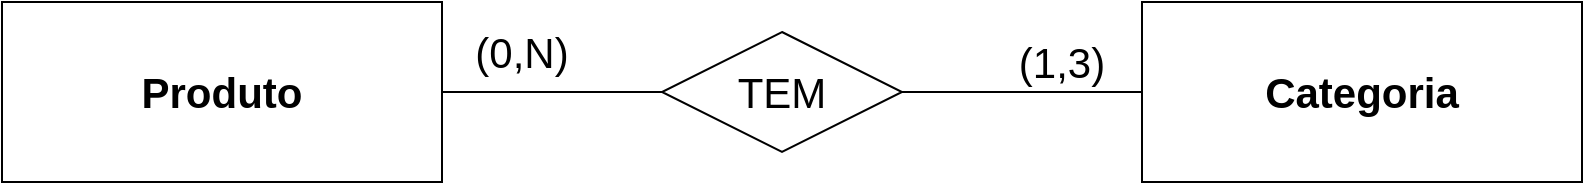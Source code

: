 <mxfile>
    <diagram id="ELyiiMZmigqzXlgS22AG" name="MODELO CONCEITUAL">
        <mxGraphModel dx="1164" dy="779" grid="1" gridSize="10" guides="1" tooltips="1" connect="1" arrows="1" fold="1" page="1" pageScale="1" pageWidth="1100" pageHeight="1700" math="0" shadow="0">
            <root>
                <mxCell id="0"/>
                <mxCell id="1" parent="0"/>
                <mxCell id="4" value="&lt;b&gt;&lt;font style=&quot;font-size: 21px;&quot;&gt;Produto&lt;/font&gt;&lt;/b&gt;" style="whiteSpace=wrap;html=1;align=center;" vertex="1" parent="1">
                    <mxGeometry x="160" y="280" width="220" height="90" as="geometry"/>
                </mxCell>
                <mxCell id="5" value="&lt;b&gt;&lt;font style=&quot;font-size: 21px;&quot;&gt;Categoria&lt;/font&gt;&lt;/b&gt;" style="whiteSpace=wrap;html=1;align=center;" vertex="1" parent="1">
                    <mxGeometry x="730" y="280" width="220" height="90" as="geometry"/>
                </mxCell>
                <mxCell id="7" style="edgeStyle=none;html=1;exitX=0;exitY=0.5;exitDx=0;exitDy=0;fontSize=21;endArrow=none;endFill=0;" edge="1" parent="1" source="6" target="4">
                    <mxGeometry relative="1" as="geometry"/>
                </mxCell>
                <mxCell id="8" style="edgeStyle=none;html=1;exitX=1;exitY=0.5;exitDx=0;exitDy=0;fontSize=21;endArrow=none;endFill=0;" edge="1" parent="1" source="6" target="5">
                    <mxGeometry relative="1" as="geometry"/>
                </mxCell>
                <mxCell id="6" value="TEM" style="shape=rhombus;perimeter=rhombusPerimeter;whiteSpace=wrap;html=1;align=center;fontSize=21;" vertex="1" parent="1">
                    <mxGeometry x="490" y="295" width="120" height="60" as="geometry"/>
                </mxCell>
                <mxCell id="9" value="(1,3)" style="text;html=1;strokeColor=none;fillColor=none;align=center;verticalAlign=middle;whiteSpace=wrap;rounded=0;fontSize=21;" vertex="1" parent="1">
                    <mxGeometry x="660" y="295" width="60" height="30" as="geometry"/>
                </mxCell>
                <mxCell id="10" value="(0,N)" style="text;html=1;strokeColor=none;fillColor=none;align=center;verticalAlign=middle;whiteSpace=wrap;rounded=0;fontSize=21;" vertex="1" parent="1">
                    <mxGeometry x="390" y="290" width="60" height="30" as="geometry"/>
                </mxCell>
            </root>
        </mxGraphModel>
    </diagram>
    <diagram id="Hv4QPecI1WFg5UhihjHh" name="MODELO LÓGICO">
        <mxGraphModel dx="1164" dy="779" grid="1" gridSize="10" guides="1" tooltips="1" connect="1" arrows="1" fold="1" page="1" pageScale="1" pageWidth="1100" pageHeight="1700" math="0" shadow="0">
            <root>
                <mxCell id="0"/>
                <mxCell id="1" parent="0"/>
                <mxCell id="4zepP4z_YuRiQ2iafZh4-1" value="produtos" style="shape=table;startSize=30;container=1;collapsible=1;childLayout=tableLayout;fixedRows=1;rowLines=0;fontStyle=1;align=center;resizeLast=1;fontSize=21;" vertex="1" parent="1">
                    <mxGeometry x="10" y="190" width="300" height="210" as="geometry"/>
                </mxCell>
                <mxCell id="4zepP4z_YuRiQ2iafZh4-2" value="" style="shape=tableRow;horizontal=0;startSize=0;swimlaneHead=0;swimlaneBody=0;fillColor=none;collapsible=0;dropTarget=0;points=[[0,0.5],[1,0.5]];portConstraint=eastwest;top=0;left=0;right=0;bottom=1;fontSize=21;" vertex="1" parent="4zepP4z_YuRiQ2iafZh4-1">
                    <mxGeometry y="30" width="300" height="30" as="geometry"/>
                </mxCell>
                <mxCell id="4zepP4z_YuRiQ2iafZh4-3" value="PK" style="shape=partialRectangle;connectable=0;fillColor=none;top=0;left=0;bottom=0;right=0;fontStyle=1;overflow=hidden;fontSize=21;" vertex="1" parent="4zepP4z_YuRiQ2iafZh4-2">
                    <mxGeometry width="40" height="30" as="geometry">
                        <mxRectangle width="40" height="30" as="alternateBounds"/>
                    </mxGeometry>
                </mxCell>
                <mxCell id="4zepP4z_YuRiQ2iafZh4-4" value="id: UUID" style="shape=partialRectangle;connectable=0;fillColor=none;top=0;left=0;bottom=0;right=0;align=left;spacingLeft=6;fontStyle=5;overflow=hidden;fontSize=18;" vertex="1" parent="4zepP4z_YuRiQ2iafZh4-2">
                    <mxGeometry x="40" width="260" height="30" as="geometry">
                        <mxRectangle width="260" height="30" as="alternateBounds"/>
                    </mxGeometry>
                </mxCell>
                <mxCell id="4zepP4z_YuRiQ2iafZh4-5" value="" style="shape=tableRow;horizontal=0;startSize=0;swimlaneHead=0;swimlaneBody=0;fillColor=none;collapsible=0;dropTarget=0;points=[[0,0.5],[1,0.5]];portConstraint=eastwest;top=0;left=0;right=0;bottom=0;fontSize=21;" vertex="1" parent="4zepP4z_YuRiQ2iafZh4-1">
                    <mxGeometry y="60" width="300" height="30" as="geometry"/>
                </mxCell>
                <mxCell id="4zepP4z_YuRiQ2iafZh4-6" value="" style="shape=partialRectangle;connectable=0;fillColor=none;top=0;left=0;bottom=0;right=0;editable=1;overflow=hidden;fontSize=21;" vertex="1" parent="4zepP4z_YuRiQ2iafZh4-5">
                    <mxGeometry width="40" height="30" as="geometry">
                        <mxRectangle width="40" height="30" as="alternateBounds"/>
                    </mxGeometry>
                </mxCell>
                <mxCell id="4zepP4z_YuRiQ2iafZh4-7" value="nome: String(50)" style="shape=partialRectangle;connectable=0;fillColor=none;top=0;left=0;bottom=0;right=0;align=left;spacingLeft=6;overflow=hidden;fontSize=21;" vertex="1" parent="4zepP4z_YuRiQ2iafZh4-5">
                    <mxGeometry x="40" width="260" height="30" as="geometry">
                        <mxRectangle width="260" height="30" as="alternateBounds"/>
                    </mxGeometry>
                </mxCell>
                <mxCell id="4zepP4z_YuRiQ2iafZh4-8" value="" style="shape=tableRow;horizontal=0;startSize=0;swimlaneHead=0;swimlaneBody=0;fillColor=none;collapsible=0;dropTarget=0;points=[[0,0.5],[1,0.5]];portConstraint=eastwest;top=0;left=0;right=0;bottom=0;fontSize=21;" vertex="1" parent="4zepP4z_YuRiQ2iafZh4-1">
                    <mxGeometry y="90" width="300" height="30" as="geometry"/>
                </mxCell>
                <mxCell id="4zepP4z_YuRiQ2iafZh4-9" value="" style="shape=partialRectangle;connectable=0;fillColor=none;top=0;left=0;bottom=0;right=0;editable=1;overflow=hidden;fontSize=21;" vertex="1" parent="4zepP4z_YuRiQ2iafZh4-8">
                    <mxGeometry width="40" height="30" as="geometry">
                        <mxRectangle width="40" height="30" as="alternateBounds"/>
                    </mxGeometry>
                </mxCell>
                <mxCell id="4zepP4z_YuRiQ2iafZh4-10" value="descricao: string(200)" style="shape=partialRectangle;connectable=0;fillColor=none;top=0;left=0;bottom=0;right=0;align=left;spacingLeft=6;overflow=hidden;fontSize=21;" vertex="1" parent="4zepP4z_YuRiQ2iafZh4-8">
                    <mxGeometry x="40" width="260" height="30" as="geometry">
                        <mxRectangle width="260" height="30" as="alternateBounds"/>
                    </mxGeometry>
                </mxCell>
                <mxCell id="4zepP4z_YuRiQ2iafZh4-11" value="" style="shape=tableRow;horizontal=0;startSize=0;swimlaneHead=0;swimlaneBody=0;fillColor=none;collapsible=0;dropTarget=0;points=[[0,0.5],[1,0.5]];portConstraint=eastwest;top=0;left=0;right=0;bottom=0;fontSize=21;" vertex="1" parent="4zepP4z_YuRiQ2iafZh4-1">
                    <mxGeometry y="120" width="300" height="30" as="geometry"/>
                </mxCell>
                <mxCell id="4zepP4z_YuRiQ2iafZh4-12" value="" style="shape=partialRectangle;connectable=0;fillColor=none;top=0;left=0;bottom=0;right=0;editable=1;overflow=hidden;fontSize=21;" vertex="1" parent="4zepP4z_YuRiQ2iafZh4-11">
                    <mxGeometry width="40" height="30" as="geometry">
                        <mxRectangle width="40" height="30" as="alternateBounds"/>
                    </mxGeometry>
                </mxCell>
                <mxCell id="4zepP4z_YuRiQ2iafZh4-13" value="valor: integer" style="shape=partialRectangle;connectable=0;fillColor=none;top=0;left=0;bottom=0;right=0;align=left;spacingLeft=6;overflow=hidden;fontSize=21;" vertex="1" parent="4zepP4z_YuRiQ2iafZh4-11">
                    <mxGeometry x="40" width="260" height="30" as="geometry">
                        <mxRectangle width="260" height="30" as="alternateBounds"/>
                    </mxGeometry>
                </mxCell>
                <mxCell id="4zepP4z_YuRiQ2iafZh4-14" value="" style="shape=tableRow;horizontal=0;startSize=0;swimlaneHead=0;swimlaneBody=0;fillColor=none;collapsible=0;dropTarget=0;points=[[0,0.5],[1,0.5]];portConstraint=eastwest;top=0;left=0;right=0;bottom=0;fontSize=21;" vertex="1" parent="4zepP4z_YuRiQ2iafZh4-1">
                    <mxGeometry y="150" width="300" height="30" as="geometry"/>
                </mxCell>
                <mxCell id="4zepP4z_YuRiQ2iafZh4-15" value="" style="shape=partialRectangle;connectable=0;fillColor=none;top=0;left=0;bottom=0;right=0;editable=1;overflow=hidden;fontSize=21;" vertex="1" parent="4zepP4z_YuRiQ2iafZh4-14">
                    <mxGeometry width="40" height="30" as="geometry">
                        <mxRectangle width="40" height="30" as="alternateBounds"/>
                    </mxGeometry>
                </mxCell>
                <mxCell id="4zepP4z_YuRiQ2iafZh4-16" value="data_criacao: Date" style="shape=partialRectangle;connectable=0;fillColor=none;top=0;left=0;bottom=0;right=0;align=left;spacingLeft=6;overflow=hidden;fontSize=21;" vertex="1" parent="4zepP4z_YuRiQ2iafZh4-14">
                    <mxGeometry x="40" width="260" height="30" as="geometry">
                        <mxRectangle width="260" height="30" as="alternateBounds"/>
                    </mxGeometry>
                </mxCell>
                <mxCell id="4zepP4z_YuRiQ2iafZh4-17" value="" style="shape=tableRow;horizontal=0;startSize=0;swimlaneHead=0;swimlaneBody=0;fillColor=none;collapsible=0;dropTarget=0;points=[[0,0.5],[1,0.5]];portConstraint=eastwest;top=0;left=0;right=0;bottom=0;fontSize=21;" vertex="1" parent="4zepP4z_YuRiQ2iafZh4-1">
                    <mxGeometry y="180" width="300" height="30" as="geometry"/>
                </mxCell>
                <mxCell id="4zepP4z_YuRiQ2iafZh4-18" value="" style="shape=partialRectangle;connectable=0;fillColor=none;top=0;left=0;bottom=0;right=0;editable=1;overflow=hidden;fontSize=21;" vertex="1" parent="4zepP4z_YuRiQ2iafZh4-17">
                    <mxGeometry width="40" height="30" as="geometry">
                        <mxRectangle width="40" height="30" as="alternateBounds"/>
                    </mxGeometry>
                </mxCell>
                <mxCell id="4zepP4z_YuRiQ2iafZh4-19" value="data_atualizacao: Date" style="shape=partialRectangle;connectable=0;fillColor=none;top=0;left=0;bottom=0;right=0;align=left;spacingLeft=6;overflow=hidden;fontSize=21;" vertex="1" parent="4zepP4z_YuRiQ2iafZh4-17">
                    <mxGeometry x="40" width="260" height="30" as="geometry">
                        <mxRectangle width="260" height="30" as="alternateBounds"/>
                    </mxGeometry>
                </mxCell>
                <mxCell id="4zepP4z_YuRiQ2iafZh4-20" value="categorias" style="shape=table;startSize=30;container=1;collapsible=1;childLayout=tableLayout;fixedRows=1;rowLines=0;fontStyle=1;align=center;resizeLast=1;fontSize=21;" vertex="1" parent="1">
                    <mxGeometry x="780" y="215" width="300" height="160" as="geometry"/>
                </mxCell>
                <mxCell id="4zepP4z_YuRiQ2iafZh4-21" value="" style="shape=tableRow;horizontal=0;startSize=0;swimlaneHead=0;swimlaneBody=0;fillColor=none;collapsible=0;dropTarget=0;points=[[0,0.5],[1,0.5]];portConstraint=eastwest;top=0;left=0;right=0;bottom=1;fontSize=21;" vertex="1" parent="4zepP4z_YuRiQ2iafZh4-20">
                    <mxGeometry y="30" width="300" height="30" as="geometry"/>
                </mxCell>
                <mxCell id="4zepP4z_YuRiQ2iafZh4-22" value="PK" style="shape=partialRectangle;connectable=0;fillColor=none;top=0;left=0;bottom=0;right=0;fontStyle=1;overflow=hidden;fontSize=21;" vertex="1" parent="4zepP4z_YuRiQ2iafZh4-21">
                    <mxGeometry width="40" height="30" as="geometry">
                        <mxRectangle width="40" height="30" as="alternateBounds"/>
                    </mxGeometry>
                </mxCell>
                <mxCell id="4zepP4z_YuRiQ2iafZh4-23" value="id: UUID" style="shape=partialRectangle;connectable=0;fillColor=none;top=0;left=0;bottom=0;right=0;align=left;spacingLeft=6;fontStyle=5;overflow=hidden;fontSize=18;" vertex="1" parent="4zepP4z_YuRiQ2iafZh4-21">
                    <mxGeometry x="40" width="260" height="30" as="geometry">
                        <mxRectangle width="260" height="30" as="alternateBounds"/>
                    </mxGeometry>
                </mxCell>
                <mxCell id="4zepP4z_YuRiQ2iafZh4-24" value="" style="shape=tableRow;horizontal=0;startSize=0;swimlaneHead=0;swimlaneBody=0;fillColor=none;collapsible=0;dropTarget=0;points=[[0,0.5],[1,0.5]];portConstraint=eastwest;top=0;left=0;right=0;bottom=0;fontSize=21;" vertex="1" parent="4zepP4z_YuRiQ2iafZh4-20">
                    <mxGeometry y="60" width="300" height="40" as="geometry"/>
                </mxCell>
                <mxCell id="4zepP4z_YuRiQ2iafZh4-25" value="" style="shape=partialRectangle;connectable=0;fillColor=none;top=0;left=0;bottom=0;right=0;editable=1;overflow=hidden;fontSize=21;" vertex="1" parent="4zepP4z_YuRiQ2iafZh4-24">
                    <mxGeometry width="40" height="40" as="geometry">
                        <mxRectangle width="40" height="40" as="alternateBounds"/>
                    </mxGeometry>
                </mxCell>
                <mxCell id="4zepP4z_YuRiQ2iafZh4-26" value="nome: String(50)" style="shape=partialRectangle;connectable=0;fillColor=none;top=0;left=0;bottom=0;right=0;align=left;spacingLeft=6;overflow=hidden;fontSize=21;" vertex="1" parent="4zepP4z_YuRiQ2iafZh4-24">
                    <mxGeometry x="40" width="260" height="40" as="geometry">
                        <mxRectangle width="260" height="40" as="alternateBounds"/>
                    </mxGeometry>
                </mxCell>
                <mxCell id="4zepP4z_YuRiQ2iafZh4-33" value="" style="shape=tableRow;horizontal=0;startSize=0;swimlaneHead=0;swimlaneBody=0;fillColor=none;collapsible=0;dropTarget=0;points=[[0,0.5],[1,0.5]];portConstraint=eastwest;top=0;left=0;right=0;bottom=0;fontSize=21;" vertex="1" parent="4zepP4z_YuRiQ2iafZh4-20">
                    <mxGeometry y="100" width="300" height="30" as="geometry"/>
                </mxCell>
                <mxCell id="4zepP4z_YuRiQ2iafZh4-34" value="" style="shape=partialRectangle;connectable=0;fillColor=none;top=0;left=0;bottom=0;right=0;editable=1;overflow=hidden;fontSize=21;" vertex="1" parent="4zepP4z_YuRiQ2iafZh4-33">
                    <mxGeometry width="40" height="30" as="geometry">
                        <mxRectangle width="40" height="30" as="alternateBounds"/>
                    </mxGeometry>
                </mxCell>
                <mxCell id="4zepP4z_YuRiQ2iafZh4-35" value="data_criacao: Date" style="shape=partialRectangle;connectable=0;fillColor=none;top=0;left=0;bottom=0;right=0;align=left;spacingLeft=6;overflow=hidden;fontSize=21;" vertex="1" parent="4zepP4z_YuRiQ2iafZh4-33">
                    <mxGeometry x="40" width="260" height="30" as="geometry">
                        <mxRectangle width="260" height="30" as="alternateBounds"/>
                    </mxGeometry>
                </mxCell>
                <mxCell id="4zepP4z_YuRiQ2iafZh4-36" value="" style="shape=tableRow;horizontal=0;startSize=0;swimlaneHead=0;swimlaneBody=0;fillColor=none;collapsible=0;dropTarget=0;points=[[0,0.5],[1,0.5]];portConstraint=eastwest;top=0;left=0;right=0;bottom=0;fontSize=21;" vertex="1" parent="4zepP4z_YuRiQ2iafZh4-20">
                    <mxGeometry y="130" width="300" height="30" as="geometry"/>
                </mxCell>
                <mxCell id="4zepP4z_YuRiQ2iafZh4-37" value="" style="shape=partialRectangle;connectable=0;fillColor=none;top=0;left=0;bottom=0;right=0;editable=1;overflow=hidden;fontSize=21;" vertex="1" parent="4zepP4z_YuRiQ2iafZh4-36">
                    <mxGeometry width="40" height="30" as="geometry">
                        <mxRectangle width="40" height="30" as="alternateBounds"/>
                    </mxGeometry>
                </mxCell>
                <mxCell id="4zepP4z_YuRiQ2iafZh4-38" value="data_atualizacao: Date" style="shape=partialRectangle;connectable=0;fillColor=none;top=0;left=0;bottom=0;right=0;align=left;spacingLeft=6;overflow=hidden;fontSize=21;" vertex="1" parent="4zepP4z_YuRiQ2iafZh4-36">
                    <mxGeometry x="40" width="260" height="30" as="geometry">
                        <mxRectangle width="260" height="30" as="alternateBounds"/>
                    </mxGeometry>
                </mxCell>
                <mxCell id="4zepP4z_YuRiQ2iafZh4-40" value="produtos_categorias" style="shape=table;startSize=30;container=1;collapsible=1;childLayout=tableLayout;fixedRows=1;rowLines=0;fontStyle=1;align=center;resizeLast=1;fontSize=21;" vertex="1" parent="1">
                    <mxGeometry x="400" y="200" width="300" height="150" as="geometry"/>
                </mxCell>
                <mxCell id="4zepP4z_YuRiQ2iafZh4-41" value="" style="shape=tableRow;horizontal=0;startSize=0;swimlaneHead=0;swimlaneBody=0;fillColor=none;collapsible=0;dropTarget=0;points=[[0,0.5],[1,0.5]];portConstraint=eastwest;top=0;left=0;right=0;bottom=1;fontSize=21;" vertex="1" parent="4zepP4z_YuRiQ2iafZh4-40">
                    <mxGeometry y="30" width="300" height="30" as="geometry"/>
                </mxCell>
                <mxCell id="4zepP4z_YuRiQ2iafZh4-42" value="FK" style="shape=partialRectangle;connectable=0;fillColor=none;top=0;left=0;bottom=0;right=0;fontStyle=1;overflow=hidden;fontSize=21;" vertex="1" parent="4zepP4z_YuRiQ2iafZh4-41">
                    <mxGeometry width="40" height="30" as="geometry">
                        <mxRectangle width="40" height="30" as="alternateBounds"/>
                    </mxGeometry>
                </mxCell>
                <mxCell id="4zepP4z_YuRiQ2iafZh4-43" value="produto_id: UUID" style="shape=partialRectangle;connectable=0;fillColor=none;top=0;left=0;bottom=0;right=0;align=left;spacingLeft=6;fontStyle=5;overflow=hidden;fontSize=18;" vertex="1" parent="4zepP4z_YuRiQ2iafZh4-41">
                    <mxGeometry x="40" width="260" height="30" as="geometry">
                        <mxRectangle width="260" height="30" as="alternateBounds"/>
                    </mxGeometry>
                </mxCell>
                <mxCell id="4zepP4z_YuRiQ2iafZh4-59" value="" style="shape=tableRow;horizontal=0;startSize=0;swimlaneHead=0;swimlaneBody=0;fillColor=none;collapsible=0;dropTarget=0;points=[[0,0.5],[1,0.5]];portConstraint=eastwest;top=0;left=0;right=0;bottom=1;fontSize=18;" vertex="1" parent="4zepP4z_YuRiQ2iafZh4-40">
                    <mxGeometry y="60" width="300" height="30" as="geometry"/>
                </mxCell>
                <mxCell id="4zepP4z_YuRiQ2iafZh4-60" value="FK" style="shape=partialRectangle;connectable=0;fillColor=none;top=0;left=0;bottom=0;right=0;fontStyle=1;overflow=hidden;fontSize=18;" vertex="1" parent="4zepP4z_YuRiQ2iafZh4-59">
                    <mxGeometry width="40" height="30" as="geometry">
                        <mxRectangle width="40" height="30" as="alternateBounds"/>
                    </mxGeometry>
                </mxCell>
                <mxCell id="4zepP4z_YuRiQ2iafZh4-61" value="categoria_id: UUID" style="shape=partialRectangle;connectable=0;fillColor=none;top=0;left=0;bottom=0;right=0;align=left;spacingLeft=6;fontStyle=5;overflow=hidden;fontSize=18;" vertex="1" parent="4zepP4z_YuRiQ2iafZh4-59">
                    <mxGeometry x="40" width="260" height="30" as="geometry">
                        <mxRectangle width="260" height="30" as="alternateBounds"/>
                    </mxGeometry>
                </mxCell>
                <mxCell id="4zepP4z_YuRiQ2iafZh4-53" value="" style="shape=tableRow;horizontal=0;startSize=0;swimlaneHead=0;swimlaneBody=0;fillColor=none;collapsible=0;dropTarget=0;points=[[0,0.5],[1,0.5]];portConstraint=eastwest;top=0;left=0;right=0;bottom=0;fontSize=21;" vertex="1" parent="4zepP4z_YuRiQ2iafZh4-40">
                    <mxGeometry y="90" width="300" height="30" as="geometry"/>
                </mxCell>
                <mxCell id="4zepP4z_YuRiQ2iafZh4-54" value="" style="shape=partialRectangle;connectable=0;fillColor=none;top=0;left=0;bottom=0;right=0;editable=1;overflow=hidden;fontSize=21;" vertex="1" parent="4zepP4z_YuRiQ2iafZh4-53">
                    <mxGeometry width="40" height="30" as="geometry">
                        <mxRectangle width="40" height="30" as="alternateBounds"/>
                    </mxGeometry>
                </mxCell>
                <mxCell id="4zepP4z_YuRiQ2iafZh4-55" value="data_criacao: Date" style="shape=partialRectangle;connectable=0;fillColor=none;top=0;left=0;bottom=0;right=0;align=left;spacingLeft=6;overflow=hidden;fontSize=21;" vertex="1" parent="4zepP4z_YuRiQ2iafZh4-53">
                    <mxGeometry x="40" width="260" height="30" as="geometry">
                        <mxRectangle width="260" height="30" as="alternateBounds"/>
                    </mxGeometry>
                </mxCell>
                <mxCell id="4zepP4z_YuRiQ2iafZh4-56" value="" style="shape=tableRow;horizontal=0;startSize=0;swimlaneHead=0;swimlaneBody=0;fillColor=none;collapsible=0;dropTarget=0;points=[[0,0.5],[1,0.5]];portConstraint=eastwest;top=0;left=0;right=0;bottom=0;fontSize=21;" vertex="1" parent="4zepP4z_YuRiQ2iafZh4-40">
                    <mxGeometry y="120" width="300" height="30" as="geometry"/>
                </mxCell>
                <mxCell id="4zepP4z_YuRiQ2iafZh4-57" value="" style="shape=partialRectangle;connectable=0;fillColor=none;top=0;left=0;bottom=0;right=0;editable=1;overflow=hidden;fontSize=21;" vertex="1" parent="4zepP4z_YuRiQ2iafZh4-56">
                    <mxGeometry width="40" height="30" as="geometry">
                        <mxRectangle width="40" height="30" as="alternateBounds"/>
                    </mxGeometry>
                </mxCell>
                <mxCell id="4zepP4z_YuRiQ2iafZh4-58" value="data_atualizacao: Date" style="shape=partialRectangle;connectable=0;fillColor=none;top=0;left=0;bottom=0;right=0;align=left;spacingLeft=6;overflow=hidden;fontSize=21;" vertex="1" parent="4zepP4z_YuRiQ2iafZh4-56">
                    <mxGeometry x="40" width="260" height="30" as="geometry">
                        <mxRectangle width="260" height="30" as="alternateBounds"/>
                    </mxGeometry>
                </mxCell>
                <mxCell id="4zepP4z_YuRiQ2iafZh4-62" value="" style="edgeStyle=entityRelationEdgeStyle;fontSize=12;html=1;endArrow=ERzeroToMany;startArrow=ERmandOne;entryX=0;entryY=0.5;entryDx=0;entryDy=0;exitX=1;exitY=0.5;exitDx=0;exitDy=0;" edge="1" parent="1" source="4zepP4z_YuRiQ2iafZh4-11" target="4zepP4z_YuRiQ2iafZh4-59">
                    <mxGeometry width="100" height="100" relative="1" as="geometry">
                        <mxPoint x="340" y="360" as="sourcePoint"/>
                        <mxPoint x="440" y="260" as="targetPoint"/>
                    </mxGeometry>
                </mxCell>
                <mxCell id="4zepP4z_YuRiQ2iafZh4-63" value="" style="edgeStyle=entityRelationEdgeStyle;fontSize=12;html=1;endArrow=ERzeroToMany;startArrow=ERmandOne;entryX=1.009;entryY=1.019;entryDx=0;entryDy=0;entryPerimeter=0;exitX=0.009;exitY=-0.148;exitDx=0;exitDy=0;exitPerimeter=0;" edge="1" parent="1" source="4zepP4z_YuRiQ2iafZh4-36" target="4zepP4z_YuRiQ2iafZh4-59">
                    <mxGeometry width="100" height="100" relative="1" as="geometry">
                        <mxPoint x="750" y="520" as="sourcePoint"/>
                        <mxPoint x="930" y="480" as="targetPoint"/>
                    </mxGeometry>
                </mxCell>
            </root>
        </mxGraphModel>
    </diagram>
</mxfile>